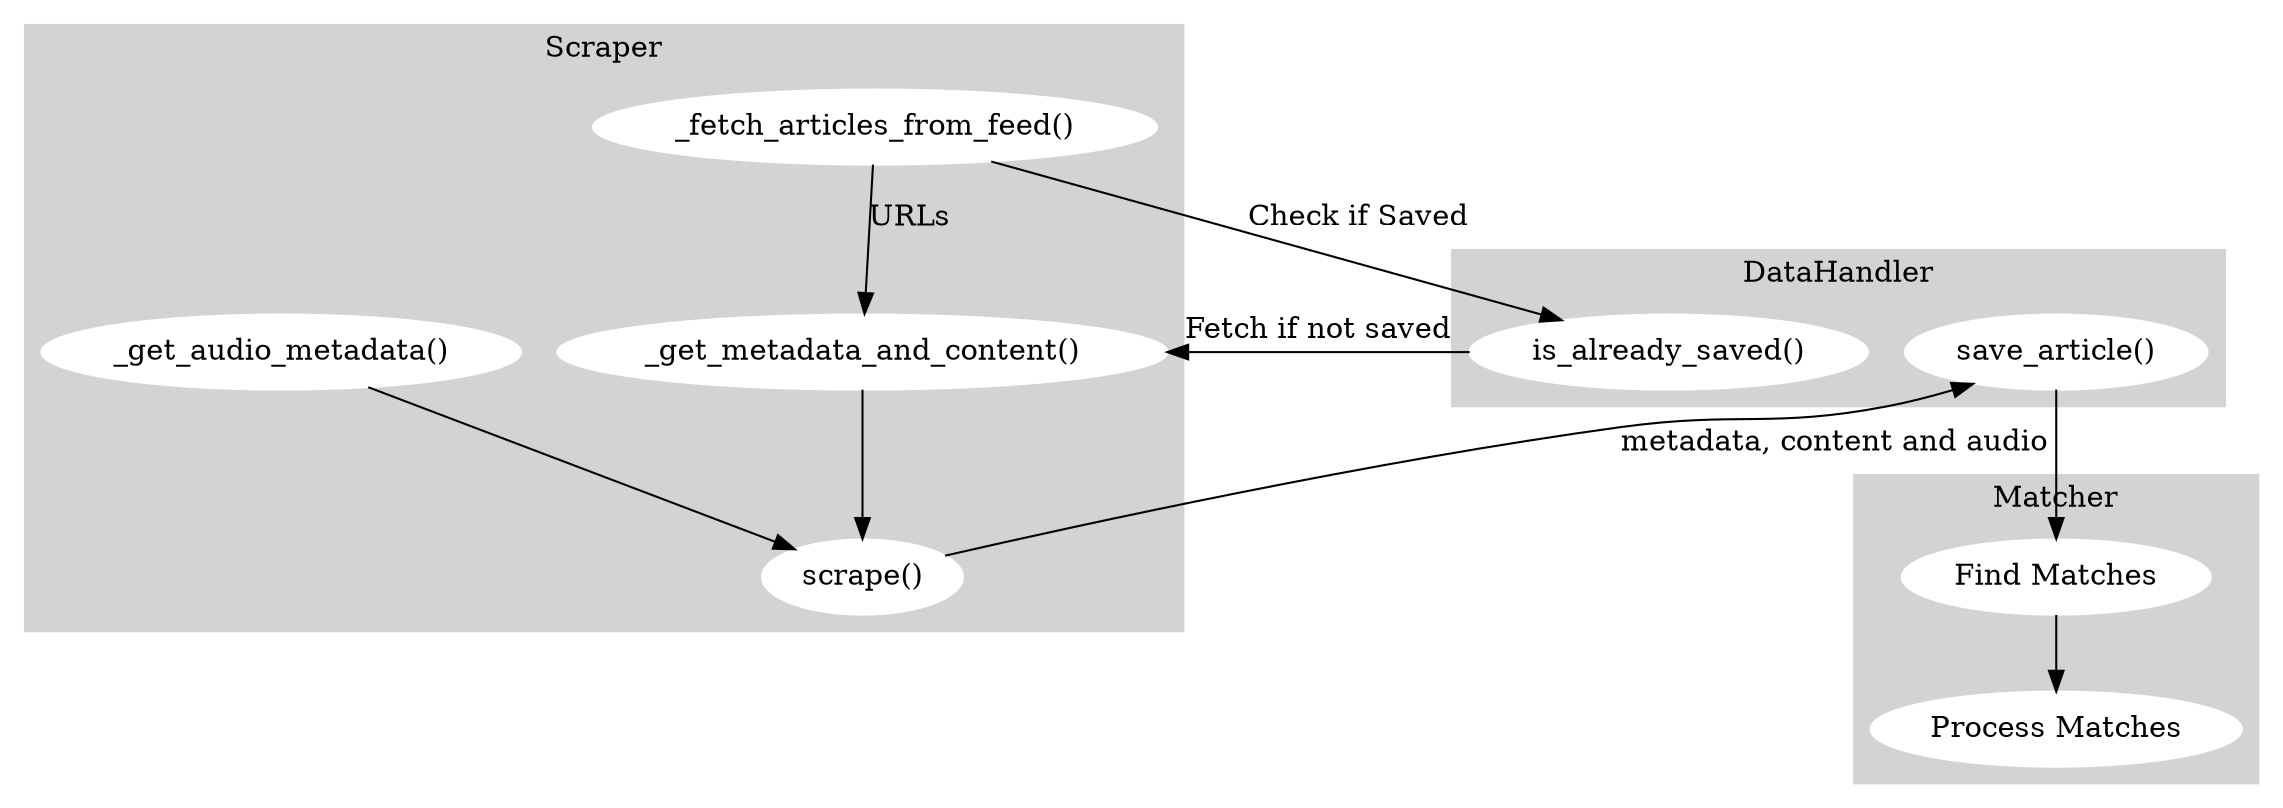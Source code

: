 digraph G {
  
  subgraph cluster_0 {
    style=filled;
    color=lightgrey;
    node [style=filled,color=white];
    "_fetch_articles_from_feed()" -> "_get_metadata_and_content()" [label="URLs"];
    "_get_audio_metadata()" -> "scrape()";
    "_get_metadata_and_content()" -> "scrape()";
    label = "Scraper";
  }

  subgraph cluster_1 {
    style=filled;
    color=lightgrey;
    node [style=filled,color=white];
    "save_article()";
    "is_already_saved()";
    label = "DataHandler";
  }

  subgraph cluster_2 {
    style=filled;
    color=lightgrey;
    node [style=filled,color=white];
    "find_matches()" [label="Find Matches"];
    "process_matches()" [label="Process Matches"];
    label = "Matcher";
  }

  // Flow modifications
  "_fetch_articles_from_feed()" -> "is_already_saved()" [label="Check if Saved"];
  "is_already_saved()" -> "_get_metadata_and_content()" [label="Fetch if not saved"];
  "scrape()" -> "save_article()" [label="metadata, content and audio"];

  // Connections for Matcher cluster
  "save_article()" -> "find_matches()";
  "find_matches()" -> "process_matches()";
}
